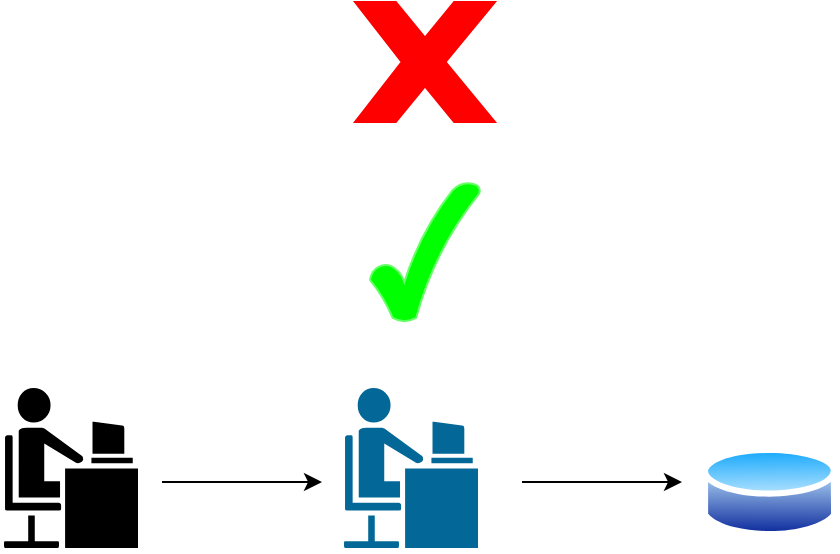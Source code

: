 <mxfile version="24.8.9">
  <diagram name="Page-1" id="FZvZLAqbsMSEB2-st_P3">
    <mxGraphModel dx="1014" dy="968" grid="0" gridSize="10" guides="1" tooltips="1" connect="1" arrows="1" fold="1" page="0" pageScale="1" pageWidth="1169" pageHeight="827" math="0" shadow="0">
      <root>
        <mxCell id="0" />
        <mxCell id="1" parent="0" />
        <mxCell id="9d1knXLUTwNY32HUsNao-1" value="" style="shape=mxgraph.cisco.people.androgenous_person;html=1;pointerEvents=1;dashed=0;fillColor=#03688&#xa;7;strokeColor=#ffffff;strokeWidth=2;verticalLabelPosition=bottom;verticalAlign=top;align=center;outlineConnect=0;" vertex="1" parent="1">
          <mxGeometry x="150" y="332" width="69" height="82" as="geometry" />
        </mxCell>
        <mxCell id="9d1knXLUTwNY32HUsNao-2" value="" style="shape=mxgraph.cisco.people.androgenous_person;html=1;pointerEvents=1;dashed=0;fillColor=#036897;strokeColor=#ffffff;strokeWidth=2;verticalLabelPosition=bottom;verticalAlign=top;align=center;outlineConnect=0;" vertex="1" parent="1">
          <mxGeometry x="320" y="332" width="69" height="82" as="geometry" />
        </mxCell>
        <mxCell id="9d1knXLUTwNY32HUsNao-3" value="" style="endArrow=classic;html=1;rounded=0;" edge="1" parent="1">
          <mxGeometry width="50" height="50" relative="1" as="geometry">
            <mxPoint x="230" y="380" as="sourcePoint" />
            <mxPoint x="310" y="380" as="targetPoint" />
          </mxGeometry>
        </mxCell>
        <mxCell id="9d1knXLUTwNY32HUsNao-4" value="" style="endArrow=classic;html=1;rounded=0;" edge="1" parent="1">
          <mxGeometry width="50" height="50" relative="1" as="geometry">
            <mxPoint x="410" y="380" as="sourcePoint" />
            <mxPoint x="490" y="380" as="targetPoint" />
          </mxGeometry>
        </mxCell>
        <mxCell id="9d1knXLUTwNY32HUsNao-5" value="" style="verticalLabelPosition=bottom;verticalAlign=top;html=1;shape=mxgraph.basic.tick;strokeColor=#66FF66;fillColor=#00FF00;" vertex="1" parent="1">
          <mxGeometry x="334" y="230" width="55" height="70" as="geometry" />
        </mxCell>
        <mxCell id="9d1knXLUTwNY32HUsNao-7" value="" style="verticalLabelPosition=bottom;verticalAlign=top;html=1;shape=mxgraph.basic.x;fillColor=#FF0000;strokeColor=#FF0000;" vertex="1" parent="1">
          <mxGeometry x="326.5" y="140" width="70" height="60" as="geometry" />
        </mxCell>
        <mxCell id="9d1knXLUTwNY32HUsNao-8" value="" style="image;aspect=fixed;perimeter=ellipsePerimeter;html=1;align=center;shadow=0;dashed=0;spacingTop=3;image=img/lib/active_directory/database.svg;" vertex="1" parent="1">
          <mxGeometry x="500" y="360" width="67.57" height="50" as="geometry" />
        </mxCell>
      </root>
    </mxGraphModel>
  </diagram>
</mxfile>
